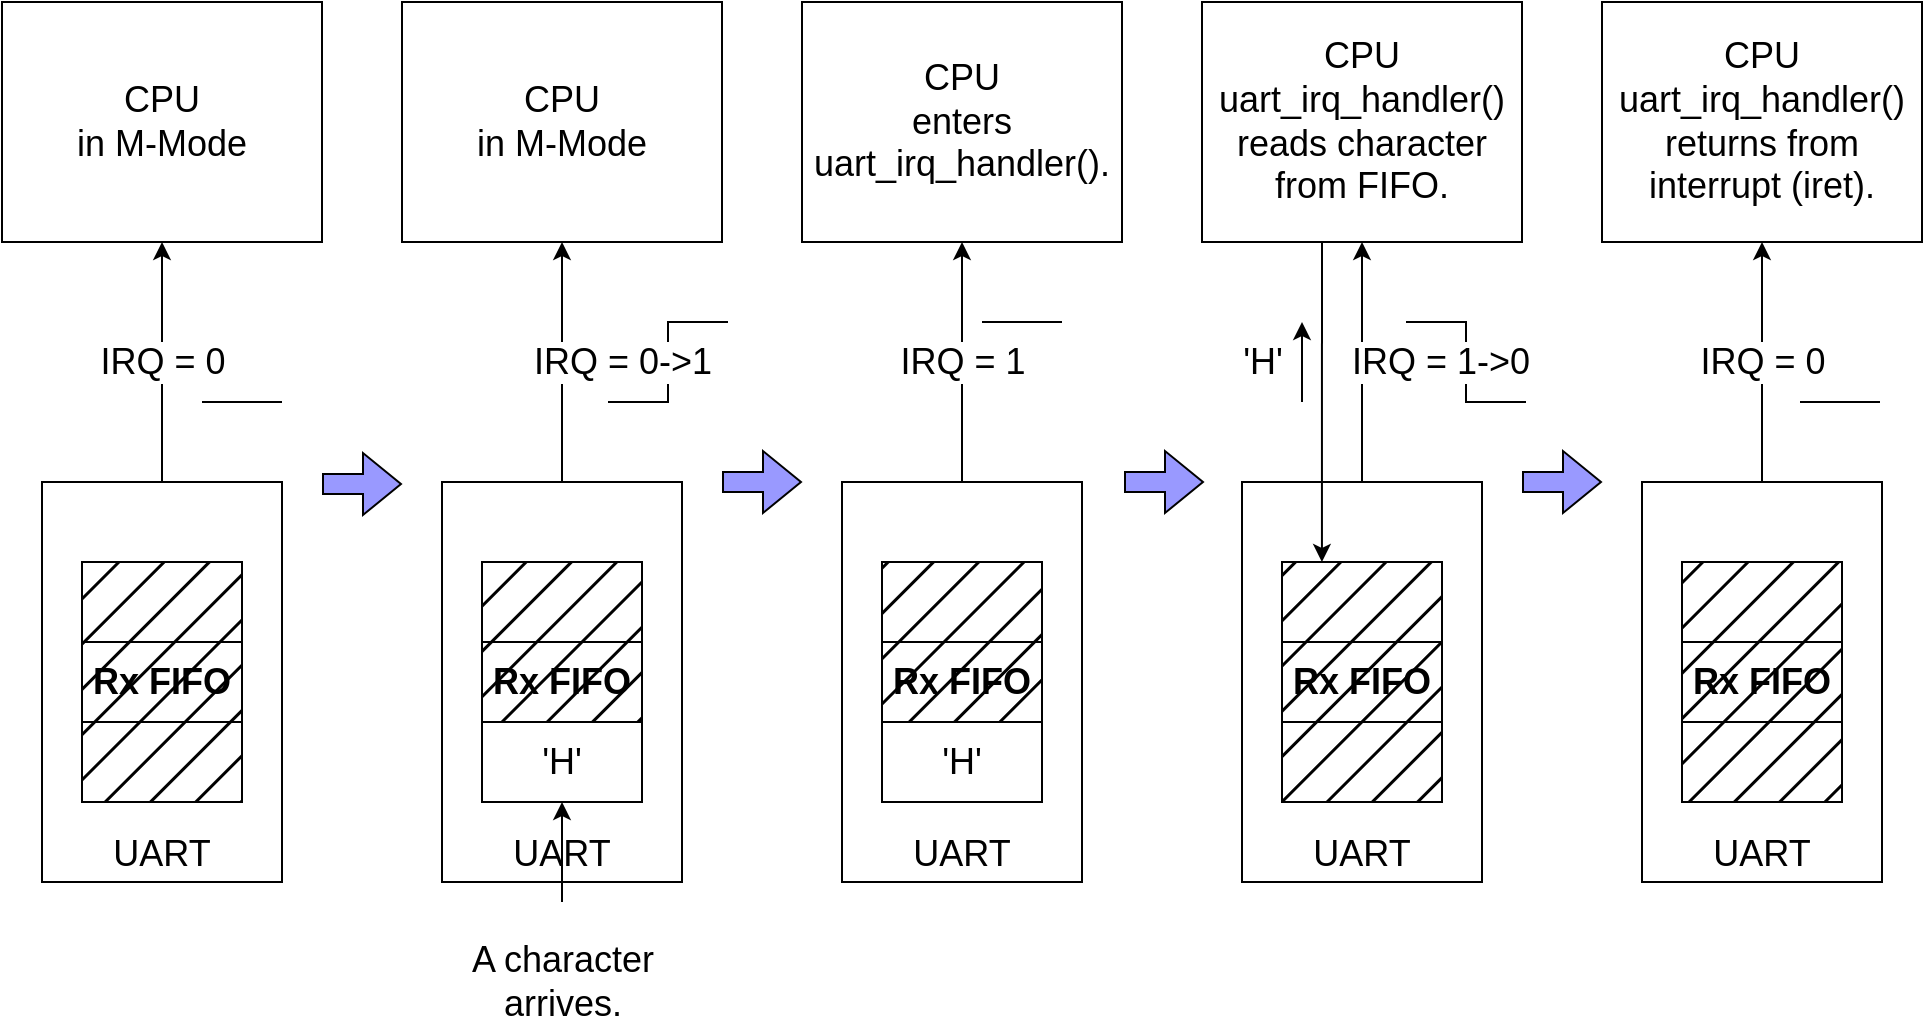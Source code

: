 <mxfile version="24.5.3" type="device">
  <diagram name="Page-1" id="SOJ3r4OxMs76CuXjOSab">
    <mxGraphModel dx="1350" dy="1929" grid="1" gridSize="10" guides="1" tooltips="1" connect="1" arrows="1" fold="1" page="1" pageScale="1" pageWidth="850" pageHeight="1100" math="0" shadow="0">
      <root>
        <mxCell id="0" />
        <mxCell id="1" parent="0" />
        <mxCell id="IKTOr-LaJqYRIasCOozO-1" value="UART" style="rounded=0;whiteSpace=wrap;html=1;verticalAlign=bottom;fontSize=18;" parent="1" vertex="1">
          <mxGeometry x="200" y="200" width="120" height="200" as="geometry" />
        </mxCell>
        <mxCell id="IKTOr-LaJqYRIasCOozO-2" value="" style="rounded=0;whiteSpace=wrap;html=1;fillColor=#000000;fillStyle=hatch;" parent="1" vertex="1">
          <mxGeometry x="220" y="320" width="80" height="40" as="geometry" />
        </mxCell>
        <mxCell id="IKTOr-LaJqYRIasCOozO-3" value="Rx FIFO" style="rounded=0;whiteSpace=wrap;html=1;fillColor=#000000;fillStyle=hatch;fontSize=18;fontStyle=1" parent="1" vertex="1">
          <mxGeometry x="220" y="280" width="80" height="40" as="geometry" />
        </mxCell>
        <mxCell id="IKTOr-LaJqYRIasCOozO-4" value="" style="rounded=0;whiteSpace=wrap;html=1;fillStyle=hatch;fillColor=#000000;" parent="1" vertex="1">
          <mxGeometry x="220" y="240" width="80" height="40" as="geometry" />
        </mxCell>
        <mxCell id="IKTOr-LaJqYRIasCOozO-5" value="CPU&lt;div&gt;in M-Mode&lt;/div&gt;" style="rounded=0;whiteSpace=wrap;html=1;fontSize=18;" parent="1" vertex="1">
          <mxGeometry x="180" y="-40" width="160" height="120" as="geometry" />
        </mxCell>
        <mxCell id="IKTOr-LaJqYRIasCOozO-6" value="IRQ = 0" style="endArrow=classic;html=1;rounded=0;entryX=0.5;entryY=1;entryDx=0;entryDy=0;fontSize=18;" parent="1" target="IKTOr-LaJqYRIasCOozO-5" edge="1">
          <mxGeometry width="50" height="50" relative="1" as="geometry">
            <mxPoint x="260" y="200" as="sourcePoint" />
            <mxPoint x="310" y="150" as="targetPoint" />
          </mxGeometry>
        </mxCell>
        <mxCell id="IKTOr-LaJqYRIasCOozO-7" value="UART" style="rounded=0;whiteSpace=wrap;html=1;verticalAlign=bottom;fontSize=18;" parent="1" vertex="1">
          <mxGeometry x="600" y="200" width="120" height="200" as="geometry" />
        </mxCell>
        <mxCell id="IKTOr-LaJqYRIasCOozO-8" value="&#39;H&#39;" style="rounded=0;whiteSpace=wrap;html=1;fillColor=none;fillStyle=hatch;fontSize=18;" parent="1" vertex="1">
          <mxGeometry x="620" y="320" width="80" height="40" as="geometry" />
        </mxCell>
        <mxCell id="IKTOr-LaJqYRIasCOozO-9" value="Rx FIFO" style="rounded=0;whiteSpace=wrap;html=1;fillColor=#000000;fillStyle=hatch;fontSize=18;fontStyle=1" parent="1" vertex="1">
          <mxGeometry x="620" y="280" width="80" height="40" as="geometry" />
        </mxCell>
        <mxCell id="IKTOr-LaJqYRIasCOozO-10" value="" style="rounded=0;whiteSpace=wrap;html=1;fillStyle=hatch;fillColor=#000000;" parent="1" vertex="1">
          <mxGeometry x="620" y="240" width="80" height="40" as="geometry" />
        </mxCell>
        <mxCell id="IKTOr-LaJqYRIasCOozO-11" value="CPU&lt;div style=&quot;font-size: 18px;&quot;&gt;enters uart_irq_handler().&lt;/div&gt;" style="rounded=0;whiteSpace=wrap;html=1;fontSize=18;" parent="1" vertex="1">
          <mxGeometry x="580" y="-40" width="160" height="120" as="geometry" />
        </mxCell>
        <mxCell id="IKTOr-LaJqYRIasCOozO-12" value="IRQ = 1" style="endArrow=classic;html=1;rounded=0;entryX=0.5;entryY=1;entryDx=0;entryDy=0;fontSize=18;" parent="1" target="IKTOr-LaJqYRIasCOozO-11" edge="1">
          <mxGeometry width="50" height="50" relative="1" as="geometry">
            <mxPoint x="660" y="200" as="sourcePoint" />
            <mxPoint x="710" y="150" as="targetPoint" />
          </mxGeometry>
        </mxCell>
        <mxCell id="IKTOr-LaJqYRIasCOozO-16" value="UART" style="rounded=0;whiteSpace=wrap;html=1;verticalAlign=bottom;fontSize=18;" parent="1" vertex="1">
          <mxGeometry x="800" y="200" width="120" height="200" as="geometry" />
        </mxCell>
        <mxCell id="IKTOr-LaJqYRIasCOozO-18" value="Rx FIFO" style="rounded=0;whiteSpace=wrap;html=1;fillColor=#000000;fillStyle=hatch;fontSize=18;fontStyle=1" parent="1" vertex="1">
          <mxGeometry x="820" y="280" width="80" height="40" as="geometry" />
        </mxCell>
        <mxCell id="IKTOr-LaJqYRIasCOozO-19" value="" style="rounded=0;whiteSpace=wrap;html=1;fillStyle=hatch;fillColor=#000000;" parent="1" vertex="1">
          <mxGeometry x="820" y="240" width="80" height="40" as="geometry" />
        </mxCell>
        <mxCell id="IKTOr-LaJqYRIasCOozO-20" value="CPU&lt;div style=&quot;font-size: 18px;&quot;&gt;&lt;div style=&quot;font-size: 18px;&quot;&gt;uart_irq_handler()&lt;/div&gt;&lt;div style=&quot;font-size: 18px;&quot;&gt;reads character from FIFO.&lt;/div&gt;&lt;/div&gt;" style="rounded=0;whiteSpace=wrap;html=1;fontSize=18;" parent="1" vertex="1">
          <mxGeometry x="780" y="-40" width="160" height="120" as="geometry" />
        </mxCell>
        <mxCell id="IKTOr-LaJqYRIasCOozO-23" value="" style="endArrow=classic;html=1;rounded=0;entryX=0.333;entryY=0.2;entryDx=0;entryDy=0;entryPerimeter=0;" parent="1" target="IKTOr-LaJqYRIasCOozO-16" edge="1">
          <mxGeometry width="50" height="50" relative="1" as="geometry">
            <mxPoint x="840" y="80" as="sourcePoint" />
            <mxPoint x="820" y="130" as="targetPoint" />
          </mxGeometry>
        </mxCell>
        <mxCell id="IKTOr-LaJqYRIasCOozO-24" value="UART" style="rounded=0;whiteSpace=wrap;html=1;verticalAlign=bottom;fontSize=18;" parent="1" vertex="1">
          <mxGeometry x="1000" y="200" width="120" height="200" as="geometry" />
        </mxCell>
        <mxCell id="IKTOr-LaJqYRIasCOozO-26" value="Rx FIFO" style="rounded=0;whiteSpace=wrap;html=1;fillColor=#000000;fillStyle=hatch;fontSize=18;fontStyle=1" parent="1" vertex="1">
          <mxGeometry x="1020" y="280" width="80" height="40" as="geometry" />
        </mxCell>
        <mxCell id="IKTOr-LaJqYRIasCOozO-27" value="" style="rounded=0;whiteSpace=wrap;html=1;fillStyle=hatch;fillColor=#000000;" parent="1" vertex="1">
          <mxGeometry x="1020" y="240" width="80" height="40" as="geometry" />
        </mxCell>
        <mxCell id="IKTOr-LaJqYRIasCOozO-28" value="CPU&lt;div style=&quot;font-size: 18px;&quot;&gt;uart_irq_handler()&lt;/div&gt;&lt;div style=&quot;font-size: 18px;&quot;&gt;returns from interrupt (iret).&lt;/div&gt;" style="rounded=0;whiteSpace=wrap;html=1;fontSize=18;" parent="1" vertex="1">
          <mxGeometry x="980" y="-40" width="160" height="120" as="geometry" />
        </mxCell>
        <mxCell id="IKTOr-LaJqYRIasCOozO-29" value="IRQ = 0" style="endArrow=classic;html=1;rounded=0;entryX=0.5;entryY=1;entryDx=0;entryDy=0;fontSize=18;" parent="1" target="IKTOr-LaJqYRIasCOozO-28" edge="1">
          <mxGeometry width="50" height="50" relative="1" as="geometry">
            <mxPoint x="1060" y="200" as="sourcePoint" />
            <mxPoint x="1110" y="150" as="targetPoint" />
          </mxGeometry>
        </mxCell>
        <mxCell id="IKTOr-LaJqYRIasCOozO-32" value="" style="rounded=0;whiteSpace=wrap;html=1;fillColor=#000000;fillStyle=hatch;fontSize=18;fontStyle=1" parent="1" vertex="1">
          <mxGeometry x="1020" y="320" width="80" height="40" as="geometry" />
        </mxCell>
        <mxCell id="IKTOr-LaJqYRIasCOozO-33" value="" style="endArrow=none;html=1;rounded=0;" parent="1" edge="1">
          <mxGeometry width="50" height="50" relative="1" as="geometry">
            <mxPoint x="483" y="160" as="sourcePoint" />
            <mxPoint x="543" y="120" as="targetPoint" />
            <Array as="points">
              <mxPoint x="513" y="160" />
              <mxPoint x="513" y="120" />
            </Array>
          </mxGeometry>
        </mxCell>
        <mxCell id="IKTOr-LaJqYRIasCOozO-35" value="" style="endArrow=none;html=1;rounded=0;" parent="1" edge="1">
          <mxGeometry width="50" height="50" relative="1" as="geometry">
            <mxPoint x="942" y="160" as="sourcePoint" />
            <mxPoint x="882" y="120" as="targetPoint" />
            <Array as="points">
              <mxPoint x="912" y="160" />
              <mxPoint x="912" y="120" />
            </Array>
          </mxGeometry>
        </mxCell>
        <mxCell id="IKTOr-LaJqYRIasCOozO-36" value="" style="endArrow=none;html=1;rounded=0;" parent="1" edge="1">
          <mxGeometry width="50" height="50" relative="1" as="geometry">
            <mxPoint x="280" y="160" as="sourcePoint" />
            <mxPoint x="320" y="160" as="targetPoint" />
          </mxGeometry>
        </mxCell>
        <mxCell id="IKTOr-LaJqYRIasCOozO-37" value="" style="endArrow=none;html=1;rounded=0;" parent="1" edge="1">
          <mxGeometry width="50" height="50" relative="1" as="geometry">
            <mxPoint x="670" y="120" as="sourcePoint" />
            <mxPoint x="710" y="120" as="targetPoint" />
          </mxGeometry>
        </mxCell>
        <mxCell id="IKTOr-LaJqYRIasCOozO-39" value="UART" style="rounded=0;whiteSpace=wrap;html=1;verticalAlign=bottom;fontSize=18;" parent="1" vertex="1">
          <mxGeometry x="400" y="200" width="120" height="200" as="geometry" />
        </mxCell>
        <mxCell id="IKTOr-LaJqYRIasCOozO-41" value="Rx FIFO" style="rounded=0;whiteSpace=wrap;html=1;fillColor=#000000;fillStyle=hatch;fontSize=18;fontStyle=1" parent="1" vertex="1">
          <mxGeometry x="420" y="280" width="80" height="40" as="geometry" />
        </mxCell>
        <mxCell id="IKTOr-LaJqYRIasCOozO-42" value="" style="rounded=0;whiteSpace=wrap;html=1;fillStyle=hatch;fillColor=#000000;" parent="1" vertex="1">
          <mxGeometry x="420" y="240" width="80" height="40" as="geometry" />
        </mxCell>
        <mxCell id="IKTOr-LaJqYRIasCOozO-43" value="CPU&lt;div&gt;in M-Mode&lt;/div&gt;" style="rounded=0;whiteSpace=wrap;html=1;fontSize=18;" parent="1" vertex="1">
          <mxGeometry x="380" y="-40" width="160" height="120" as="geometry" />
        </mxCell>
        <mxCell id="IKTOr-LaJqYRIasCOozO-44" value="IRQ = 0-&amp;gt;1" style="endArrow=classic;html=1;rounded=0;entryX=0.5;entryY=1;entryDx=0;entryDy=0;fontSize=18;" parent="1" target="IKTOr-LaJqYRIasCOozO-43" edge="1">
          <mxGeometry y="-30" width="50" height="50" relative="1" as="geometry">
            <mxPoint x="460" y="200" as="sourcePoint" />
            <mxPoint x="510" y="150" as="targetPoint" />
            <mxPoint as="offset" />
          </mxGeometry>
        </mxCell>
        <mxCell id="IKTOr-LaJqYRIasCOozO-38" value="A character&lt;div style=&quot;font-size: 18px;&quot;&gt;arrives.&lt;/div&gt;" style="endArrow=classic;html=1;rounded=0;fontSize=18;entryX=0.5;entryY=1;entryDx=0;entryDy=0;" parent="1" edge="1">
          <mxGeometry x="-1" y="-40" width="50" height="50" relative="1" as="geometry">
            <mxPoint x="460" y="410" as="sourcePoint" />
            <mxPoint x="460" y="360" as="targetPoint" />
            <mxPoint x="-40" y="40" as="offset" />
          </mxGeometry>
        </mxCell>
        <mxCell id="IKTOr-LaJqYRIasCOozO-48" value="&#39;H&#39;" style="rounded=0;whiteSpace=wrap;html=1;fillColor=none;fillStyle=hatch;fontSize=18;" parent="1" vertex="1">
          <mxGeometry x="420" y="320" width="80" height="40" as="geometry" />
        </mxCell>
        <mxCell id="IKTOr-LaJqYRIasCOozO-49" value="&lt;font style=&quot;font-size: 18px;&quot;&gt;&#39;H&#39;&lt;/font&gt;" style="endArrow=classic;html=1;rounded=0;" parent="1" edge="1">
          <mxGeometry y="20" width="50" height="50" relative="1" as="geometry">
            <mxPoint x="830" y="160" as="sourcePoint" />
            <mxPoint x="830" y="120" as="targetPoint" />
            <mxPoint as="offset" />
          </mxGeometry>
        </mxCell>
        <mxCell id="IKTOr-LaJqYRIasCOozO-50" value="" style="rounded=0;whiteSpace=wrap;html=1;fillColor=#000000;fillStyle=hatch;fontSize=18;fontStyle=1" parent="1" vertex="1">
          <mxGeometry x="820" y="320" width="80" height="40" as="geometry" />
        </mxCell>
        <mxCell id="IKTOr-LaJqYRIasCOozO-52" value="" style="endArrow=none;html=1;rounded=0;" parent="1" edge="1">
          <mxGeometry width="50" height="50" relative="1" as="geometry">
            <mxPoint x="1079" y="160" as="sourcePoint" />
            <mxPoint x="1119" y="160" as="targetPoint" />
          </mxGeometry>
        </mxCell>
        <mxCell id="IKTOr-LaJqYRIasCOozO-21" value="IRQ = 1-&amp;gt;0" style="endArrow=classic;html=1;rounded=0;entryX=0.5;entryY=1;entryDx=0;entryDy=0;fontSize=18;" parent="1" target="IKTOr-LaJqYRIasCOozO-20" edge="1">
          <mxGeometry y="-39" width="50" height="50" relative="1" as="geometry">
            <mxPoint x="860" y="200" as="sourcePoint" />
            <mxPoint x="910" y="150" as="targetPoint" />
            <mxPoint as="offset" />
          </mxGeometry>
        </mxCell>
        <mxCell id="d5noaTedCDIWe17VvIJk-1" value="" style="shape=flexArrow;endArrow=classic;html=1;rounded=0;fillColor=#9999FF;" parent="1" edge="1">
          <mxGeometry width="50" height="50" relative="1" as="geometry">
            <mxPoint x="340" y="201" as="sourcePoint" />
            <mxPoint x="380" y="201" as="targetPoint" />
          </mxGeometry>
        </mxCell>
        <mxCell id="d5noaTedCDIWe17VvIJk-2" value="" style="shape=flexArrow;endArrow=classic;html=1;rounded=0;fillColor=#9999FF;" parent="1" edge="1">
          <mxGeometry width="50" height="50" relative="1" as="geometry">
            <mxPoint x="540" y="200" as="sourcePoint" />
            <mxPoint x="580" y="200" as="targetPoint" />
          </mxGeometry>
        </mxCell>
        <mxCell id="d5noaTedCDIWe17VvIJk-3" value="" style="shape=flexArrow;endArrow=classic;html=1;rounded=0;fillColor=#9999FF;" parent="1" edge="1">
          <mxGeometry width="50" height="50" relative="1" as="geometry">
            <mxPoint x="741" y="200" as="sourcePoint" />
            <mxPoint x="781" y="200" as="targetPoint" />
          </mxGeometry>
        </mxCell>
        <mxCell id="d5noaTedCDIWe17VvIJk-4" value="" style="shape=flexArrow;endArrow=classic;html=1;rounded=0;fillColor=#9999FF;" parent="1" edge="1">
          <mxGeometry width="50" height="50" relative="1" as="geometry">
            <mxPoint x="940" y="200" as="sourcePoint" />
            <mxPoint x="980" y="200" as="targetPoint" />
          </mxGeometry>
        </mxCell>
      </root>
    </mxGraphModel>
  </diagram>
</mxfile>
